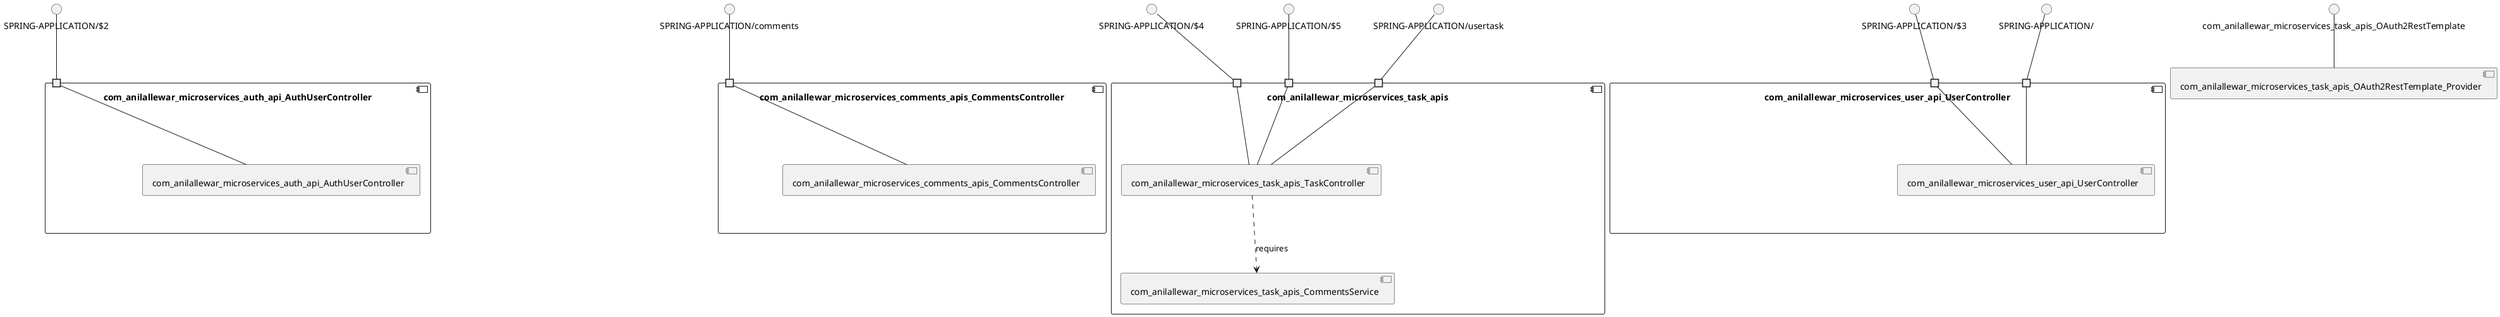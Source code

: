 @startuml
skinparam fixCircleLabelOverlapping true
skinparam componentStyle uml2
component "com_anilallewar_microservices_auth_api_AuthUserController\n\n\n\n\n\n" {
[com_anilallewar_microservices_auth_api_AuthUserController]
portin " " as com_anilallewar_microservices_auth_api_AuthUserController_requires_SPRING_APPLICATION_2
"com_anilallewar_microservices_auth_api_AuthUserController_requires_SPRING_APPLICATION_2"--[com_anilallewar_microservices_auth_api_AuthUserController]
}
interface "SPRING-APPLICATION/$2" as interface.SPRING_APPLICATION_2
interface.SPRING_APPLICATION_2--"com_anilallewar_microservices_auth_api_AuthUserController_requires_SPRING_APPLICATION_2"
component "com_anilallewar_microservices_comments_apis_CommentsController\n\n\n\n\n\n" {
[com_anilallewar_microservices_comments_apis_CommentsController]
portin " " as com_anilallewar_microservices_comments_apis_CommentsController_requires_SPRING_APPLICATION_comments
"com_anilallewar_microservices_comments_apis_CommentsController_requires_SPRING_APPLICATION_comments"--[com_anilallewar_microservices_comments_apis_CommentsController]
}
interface "SPRING-APPLICATION/comments" as interface.SPRING_APPLICATION_comments
interface.SPRING_APPLICATION_comments--"com_anilallewar_microservices_comments_apis_CommentsController_requires_SPRING_APPLICATION_comments"
component "com_anilallewar_microservices_task_apis\n\n\n\n\n\n" {
[com_anilallewar_microservices_task_apis_CommentsService]
[com_anilallewar_microservices_task_apis_TaskController]
portin " " as com_anilallewar_microservices_task_apis_requires_SPRING_APPLICATION_5
portin " " as com_anilallewar_microservices_task_apis_requires_SPRING_APPLICATION_4
portin " " as com_anilallewar_microservices_task_apis_requires_SPRING_APPLICATION_usertask
[com_anilallewar_microservices_task_apis_TaskController]..>[com_anilallewar_microservices_task_apis_CommentsService] : requires
"com_anilallewar_microservices_task_apis_requires_SPRING_APPLICATION_4"--[com_anilallewar_microservices_task_apis_TaskController]
"com_anilallewar_microservices_task_apis_requires_SPRING_APPLICATION_5"--[com_anilallewar_microservices_task_apis_TaskController]
"com_anilallewar_microservices_task_apis_requires_SPRING_APPLICATION_usertask"--[com_anilallewar_microservices_task_apis_TaskController]
}
interface "SPRING-APPLICATION/$4" as interface.SPRING_APPLICATION_4
interface.SPRING_APPLICATION_4--"com_anilallewar_microservices_task_apis_requires_SPRING_APPLICATION_4"
interface "SPRING-APPLICATION/$5" as interface.SPRING_APPLICATION_5
interface.SPRING_APPLICATION_5--"com_anilallewar_microservices_task_apis_requires_SPRING_APPLICATION_5"
interface "SPRING-APPLICATION/usertask" as interface.SPRING_APPLICATION_usertask
interface.SPRING_APPLICATION_usertask--"com_anilallewar_microservices_task_apis_requires_SPRING_APPLICATION_usertask"
component "com_anilallewar_microservices_user_api_UserController\n\n\n\n\n\n" {
[com_anilallewar_microservices_user_api_UserController]
portin " " as com_anilallewar_microservices_user_api_UserController_requires_SPRING_APPLICATION_
portin " " as com_anilallewar_microservices_user_api_UserController_requires_SPRING_APPLICATION_3
"com_anilallewar_microservices_user_api_UserController_requires_SPRING_APPLICATION_3"--[com_anilallewar_microservices_user_api_UserController]
"com_anilallewar_microservices_user_api_UserController_requires_SPRING_APPLICATION_"--[com_anilallewar_microservices_user_api_UserController]
}
interface "SPRING-APPLICATION/$3" as interface.SPRING_APPLICATION_3
interface.SPRING_APPLICATION_3--"com_anilallewar_microservices_user_api_UserController_requires_SPRING_APPLICATION_3"
interface "SPRING-APPLICATION/" as interface.SPRING_APPLICATION_
interface.SPRING_APPLICATION_--"com_anilallewar_microservices_user_api_UserController_requires_SPRING_APPLICATION_"
interface "com_anilallewar_microservices_task_apis_OAuth2RestTemplate" as interface.com_anilallewar_microservices_task_apis_OAuth2RestTemplate
interface.com_anilallewar_microservices_task_apis_OAuth2RestTemplate--[com_anilallewar_microservices_task_apis_OAuth2RestTemplate_Provider]

@enduml
